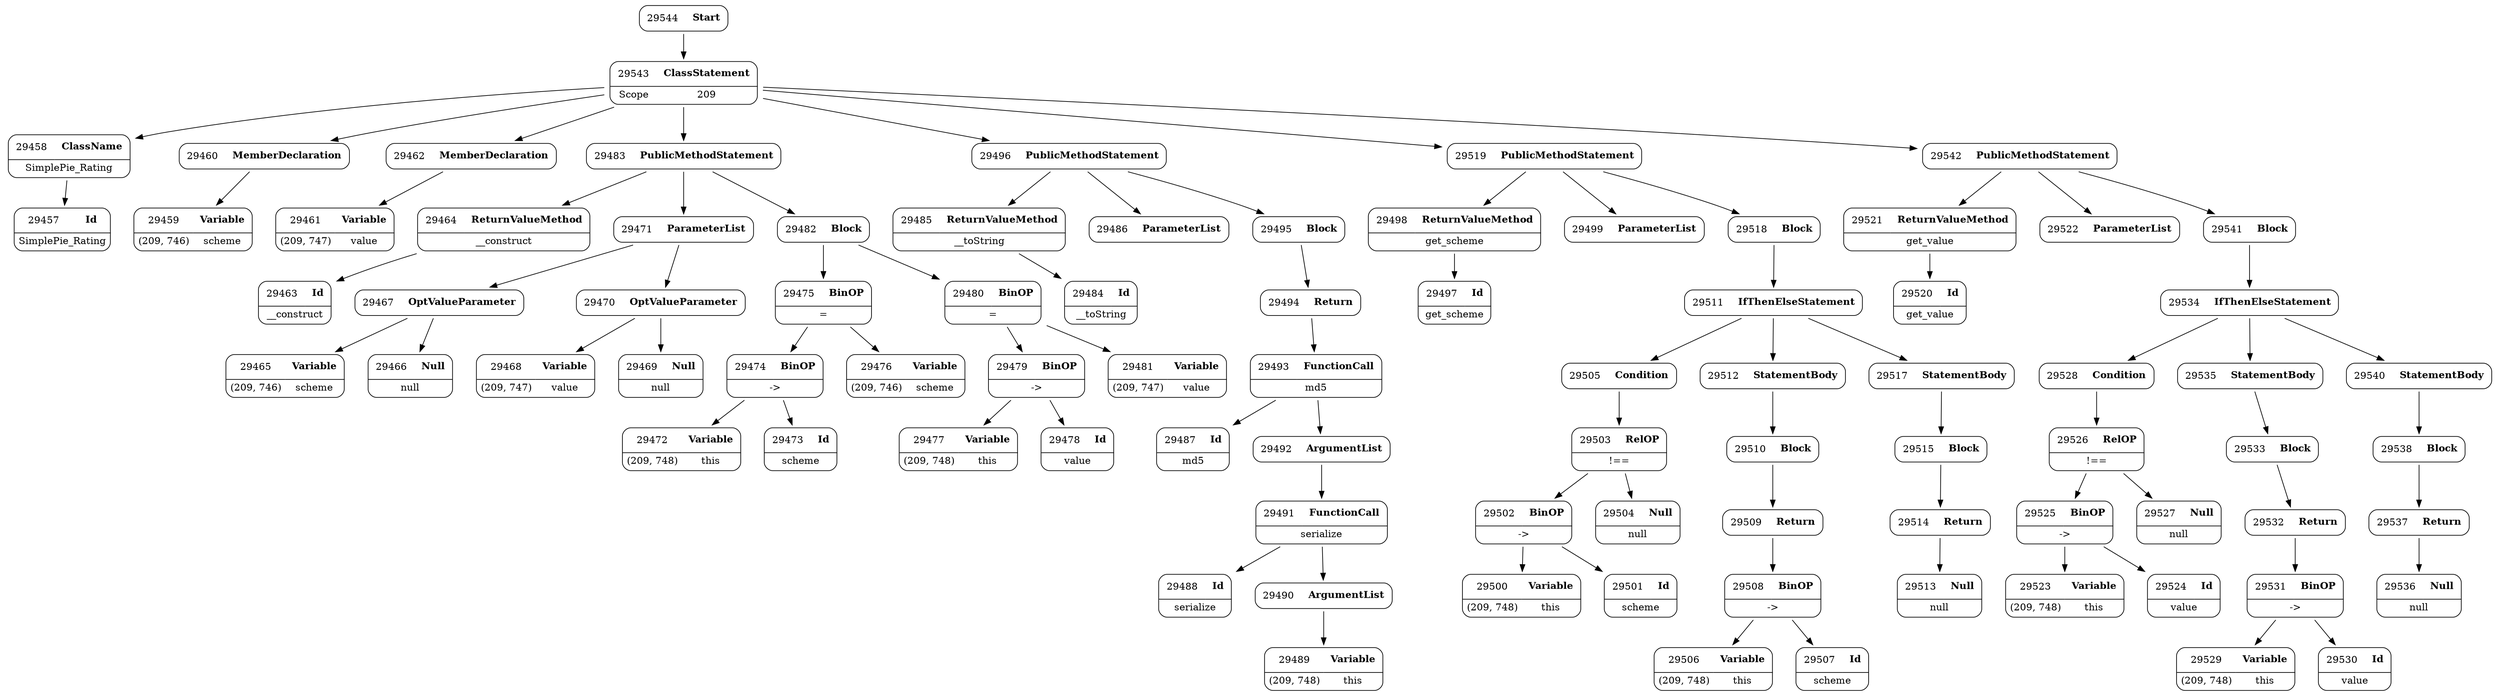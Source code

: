 digraph ast {
node [shape=none];
29457 [label=<<TABLE border='1' cellspacing='0' cellpadding='10' style='rounded' ><TR><TD border='0'>29457</TD><TD border='0'><B>Id</B></TD></TR><HR/><TR><TD border='0' cellpadding='5' colspan='2'>SimplePie_Rating</TD></TR></TABLE>>];
29458 [label=<<TABLE border='1' cellspacing='0' cellpadding='10' style='rounded' ><TR><TD border='0'>29458</TD><TD border='0'><B>ClassName</B></TD></TR><HR/><TR><TD border='0' cellpadding='5' colspan='2'>SimplePie_Rating</TD></TR></TABLE>>];
29458 -> 29457 [weight=2];
29459 [label=<<TABLE border='1' cellspacing='0' cellpadding='10' style='rounded' ><TR><TD border='0'>29459</TD><TD border='0'><B>Variable</B></TD></TR><HR/><TR><TD border='0' cellpadding='5'>(209, 746)</TD><TD border='0' cellpadding='5'>scheme</TD></TR></TABLE>>];
29460 [label=<<TABLE border='1' cellspacing='0' cellpadding='10' style='rounded' ><TR><TD border='0'>29460</TD><TD border='0'><B>MemberDeclaration</B></TD></TR></TABLE>>];
29460 -> 29459 [weight=2];
29461 [label=<<TABLE border='1' cellspacing='0' cellpadding='10' style='rounded' ><TR><TD border='0'>29461</TD><TD border='0'><B>Variable</B></TD></TR><HR/><TR><TD border='0' cellpadding='5'>(209, 747)</TD><TD border='0' cellpadding='5'>value</TD></TR></TABLE>>];
29462 [label=<<TABLE border='1' cellspacing='0' cellpadding='10' style='rounded' ><TR><TD border='0'>29462</TD><TD border='0'><B>MemberDeclaration</B></TD></TR></TABLE>>];
29462 -> 29461 [weight=2];
29463 [label=<<TABLE border='1' cellspacing='0' cellpadding='10' style='rounded' ><TR><TD border='0'>29463</TD><TD border='0'><B>Id</B></TD></TR><HR/><TR><TD border='0' cellpadding='5' colspan='2'>__construct</TD></TR></TABLE>>];
29464 [label=<<TABLE border='1' cellspacing='0' cellpadding='10' style='rounded' ><TR><TD border='0'>29464</TD><TD border='0'><B>ReturnValueMethod</B></TD></TR><HR/><TR><TD border='0' cellpadding='5' colspan='2'>__construct</TD></TR></TABLE>>];
29464 -> 29463 [weight=2];
29465 [label=<<TABLE border='1' cellspacing='0' cellpadding='10' style='rounded' ><TR><TD border='0'>29465</TD><TD border='0'><B>Variable</B></TD></TR><HR/><TR><TD border='0' cellpadding='5'>(209, 746)</TD><TD border='0' cellpadding='5'>scheme</TD></TR></TABLE>>];
29466 [label=<<TABLE border='1' cellspacing='0' cellpadding='10' style='rounded' ><TR><TD border='0'>29466</TD><TD border='0'><B>Null</B></TD></TR><HR/><TR><TD border='0' cellpadding='5' colspan='2'>null</TD></TR></TABLE>>];
29467 [label=<<TABLE border='1' cellspacing='0' cellpadding='10' style='rounded' ><TR><TD border='0'>29467</TD><TD border='0'><B>OptValueParameter</B></TD></TR></TABLE>>];
29467 -> 29465 [weight=2];
29467 -> 29466 [weight=2];
29468 [label=<<TABLE border='1' cellspacing='0' cellpadding='10' style='rounded' ><TR><TD border='0'>29468</TD><TD border='0'><B>Variable</B></TD></TR><HR/><TR><TD border='0' cellpadding='5'>(209, 747)</TD><TD border='0' cellpadding='5'>value</TD></TR></TABLE>>];
29469 [label=<<TABLE border='1' cellspacing='0' cellpadding='10' style='rounded' ><TR><TD border='0'>29469</TD><TD border='0'><B>Null</B></TD></TR><HR/><TR><TD border='0' cellpadding='5' colspan='2'>null</TD></TR></TABLE>>];
29470 [label=<<TABLE border='1' cellspacing='0' cellpadding='10' style='rounded' ><TR><TD border='0'>29470</TD><TD border='0'><B>OptValueParameter</B></TD></TR></TABLE>>];
29470 -> 29468 [weight=2];
29470 -> 29469 [weight=2];
29471 [label=<<TABLE border='1' cellspacing='0' cellpadding='10' style='rounded' ><TR><TD border='0'>29471</TD><TD border='0'><B>ParameterList</B></TD></TR></TABLE>>];
29471 -> 29467 [weight=2];
29471 -> 29470 [weight=2];
29472 [label=<<TABLE border='1' cellspacing='0' cellpadding='10' style='rounded' ><TR><TD border='0'>29472</TD><TD border='0'><B>Variable</B></TD></TR><HR/><TR><TD border='0' cellpadding='5'>(209, 748)</TD><TD border='0' cellpadding='5'>this</TD></TR></TABLE>>];
29473 [label=<<TABLE border='1' cellspacing='0' cellpadding='10' style='rounded' ><TR><TD border='0'>29473</TD><TD border='0'><B>Id</B></TD></TR><HR/><TR><TD border='0' cellpadding='5' colspan='2'>scheme</TD></TR></TABLE>>];
29474 [label=<<TABLE border='1' cellspacing='0' cellpadding='10' style='rounded' ><TR><TD border='0'>29474</TD><TD border='0'><B>BinOP</B></TD></TR><HR/><TR><TD border='0' cellpadding='5' colspan='2'>-&gt;</TD></TR></TABLE>>];
29474 -> 29472 [weight=2];
29474 -> 29473 [weight=2];
29475 [label=<<TABLE border='1' cellspacing='0' cellpadding='10' style='rounded' ><TR><TD border='0'>29475</TD><TD border='0'><B>BinOP</B></TD></TR><HR/><TR><TD border='0' cellpadding='5' colspan='2'>=</TD></TR></TABLE>>];
29475 -> 29474 [weight=2];
29475 -> 29476 [weight=2];
29476 [label=<<TABLE border='1' cellspacing='0' cellpadding='10' style='rounded' ><TR><TD border='0'>29476</TD><TD border='0'><B>Variable</B></TD></TR><HR/><TR><TD border='0' cellpadding='5'>(209, 746)</TD><TD border='0' cellpadding='5'>scheme</TD></TR></TABLE>>];
29477 [label=<<TABLE border='1' cellspacing='0' cellpadding='10' style='rounded' ><TR><TD border='0'>29477</TD><TD border='0'><B>Variable</B></TD></TR><HR/><TR><TD border='0' cellpadding='5'>(209, 748)</TD><TD border='0' cellpadding='5'>this</TD></TR></TABLE>>];
29478 [label=<<TABLE border='1' cellspacing='0' cellpadding='10' style='rounded' ><TR><TD border='0'>29478</TD><TD border='0'><B>Id</B></TD></TR><HR/><TR><TD border='0' cellpadding='5' colspan='2'>value</TD></TR></TABLE>>];
29479 [label=<<TABLE border='1' cellspacing='0' cellpadding='10' style='rounded' ><TR><TD border='0'>29479</TD><TD border='0'><B>BinOP</B></TD></TR><HR/><TR><TD border='0' cellpadding='5' colspan='2'>-&gt;</TD></TR></TABLE>>];
29479 -> 29477 [weight=2];
29479 -> 29478 [weight=2];
29480 [label=<<TABLE border='1' cellspacing='0' cellpadding='10' style='rounded' ><TR><TD border='0'>29480</TD><TD border='0'><B>BinOP</B></TD></TR><HR/><TR><TD border='0' cellpadding='5' colspan='2'>=</TD></TR></TABLE>>];
29480 -> 29479 [weight=2];
29480 -> 29481 [weight=2];
29481 [label=<<TABLE border='1' cellspacing='0' cellpadding='10' style='rounded' ><TR><TD border='0'>29481</TD><TD border='0'><B>Variable</B></TD></TR><HR/><TR><TD border='0' cellpadding='5'>(209, 747)</TD><TD border='0' cellpadding='5'>value</TD></TR></TABLE>>];
29482 [label=<<TABLE border='1' cellspacing='0' cellpadding='10' style='rounded' ><TR><TD border='0'>29482</TD><TD border='0'><B>Block</B></TD></TR></TABLE>>];
29482 -> 29475 [weight=2];
29482 -> 29480 [weight=2];
29483 [label=<<TABLE border='1' cellspacing='0' cellpadding='10' style='rounded' ><TR><TD border='0'>29483</TD><TD border='0'><B>PublicMethodStatement</B></TD></TR></TABLE>>];
29483 -> 29464 [weight=2];
29483 -> 29471 [weight=2];
29483 -> 29482 [weight=2];
29484 [label=<<TABLE border='1' cellspacing='0' cellpadding='10' style='rounded' ><TR><TD border='0'>29484</TD><TD border='0'><B>Id</B></TD></TR><HR/><TR><TD border='0' cellpadding='5' colspan='2'>__toString</TD></TR></TABLE>>];
29485 [label=<<TABLE border='1' cellspacing='0' cellpadding='10' style='rounded' ><TR><TD border='0'>29485</TD><TD border='0'><B>ReturnValueMethod</B></TD></TR><HR/><TR><TD border='0' cellpadding='5' colspan='2'>__toString</TD></TR></TABLE>>];
29485 -> 29484 [weight=2];
29486 [label=<<TABLE border='1' cellspacing='0' cellpadding='10' style='rounded' ><TR><TD border='0'>29486</TD><TD border='0'><B>ParameterList</B></TD></TR></TABLE>>];
29487 [label=<<TABLE border='1' cellspacing='0' cellpadding='10' style='rounded' ><TR><TD border='0'>29487</TD><TD border='0'><B>Id</B></TD></TR><HR/><TR><TD border='0' cellpadding='5' colspan='2'>md5</TD></TR></TABLE>>];
29488 [label=<<TABLE border='1' cellspacing='0' cellpadding='10' style='rounded' ><TR><TD border='0'>29488</TD><TD border='0'><B>Id</B></TD></TR><HR/><TR><TD border='0' cellpadding='5' colspan='2'>serialize</TD></TR></TABLE>>];
29489 [label=<<TABLE border='1' cellspacing='0' cellpadding='10' style='rounded' ><TR><TD border='0'>29489</TD><TD border='0'><B>Variable</B></TD></TR><HR/><TR><TD border='0' cellpadding='5'>(209, 748)</TD><TD border='0' cellpadding='5'>this</TD></TR></TABLE>>];
29490 [label=<<TABLE border='1' cellspacing='0' cellpadding='10' style='rounded' ><TR><TD border='0'>29490</TD><TD border='0'><B>ArgumentList</B></TD></TR></TABLE>>];
29490 -> 29489 [weight=2];
29491 [label=<<TABLE border='1' cellspacing='0' cellpadding='10' style='rounded' ><TR><TD border='0'>29491</TD><TD border='0'><B>FunctionCall</B></TD></TR><HR/><TR><TD border='0' cellpadding='5' colspan='2'>serialize</TD></TR></TABLE>>];
29491 -> 29488 [weight=2];
29491 -> 29490 [weight=2];
29492 [label=<<TABLE border='1' cellspacing='0' cellpadding='10' style='rounded' ><TR><TD border='0'>29492</TD><TD border='0'><B>ArgumentList</B></TD></TR></TABLE>>];
29492 -> 29491 [weight=2];
29493 [label=<<TABLE border='1' cellspacing='0' cellpadding='10' style='rounded' ><TR><TD border='0'>29493</TD><TD border='0'><B>FunctionCall</B></TD></TR><HR/><TR><TD border='0' cellpadding='5' colspan='2'>md5</TD></TR></TABLE>>];
29493 -> 29487 [weight=2];
29493 -> 29492 [weight=2];
29494 [label=<<TABLE border='1' cellspacing='0' cellpadding='10' style='rounded' ><TR><TD border='0'>29494</TD><TD border='0'><B>Return</B></TD></TR></TABLE>>];
29494 -> 29493 [weight=2];
29495 [label=<<TABLE border='1' cellspacing='0' cellpadding='10' style='rounded' ><TR><TD border='0'>29495</TD><TD border='0'><B>Block</B></TD></TR></TABLE>>];
29495 -> 29494 [weight=2];
29496 [label=<<TABLE border='1' cellspacing='0' cellpadding='10' style='rounded' ><TR><TD border='0'>29496</TD><TD border='0'><B>PublicMethodStatement</B></TD></TR></TABLE>>];
29496 -> 29485 [weight=2];
29496 -> 29486 [weight=2];
29496 -> 29495 [weight=2];
29497 [label=<<TABLE border='1' cellspacing='0' cellpadding='10' style='rounded' ><TR><TD border='0'>29497</TD><TD border='0'><B>Id</B></TD></TR><HR/><TR><TD border='0' cellpadding='5' colspan='2'>get_scheme</TD></TR></TABLE>>];
29498 [label=<<TABLE border='1' cellspacing='0' cellpadding='10' style='rounded' ><TR><TD border='0'>29498</TD><TD border='0'><B>ReturnValueMethod</B></TD></TR><HR/><TR><TD border='0' cellpadding='5' colspan='2'>get_scheme</TD></TR></TABLE>>];
29498 -> 29497 [weight=2];
29499 [label=<<TABLE border='1' cellspacing='0' cellpadding='10' style='rounded' ><TR><TD border='0'>29499</TD><TD border='0'><B>ParameterList</B></TD></TR></TABLE>>];
29500 [label=<<TABLE border='1' cellspacing='0' cellpadding='10' style='rounded' ><TR><TD border='0'>29500</TD><TD border='0'><B>Variable</B></TD></TR><HR/><TR><TD border='0' cellpadding='5'>(209, 748)</TD><TD border='0' cellpadding='5'>this</TD></TR></TABLE>>];
29501 [label=<<TABLE border='1' cellspacing='0' cellpadding='10' style='rounded' ><TR><TD border='0'>29501</TD><TD border='0'><B>Id</B></TD></TR><HR/><TR><TD border='0' cellpadding='5' colspan='2'>scheme</TD></TR></TABLE>>];
29502 [label=<<TABLE border='1' cellspacing='0' cellpadding='10' style='rounded' ><TR><TD border='0'>29502</TD><TD border='0'><B>BinOP</B></TD></TR><HR/><TR><TD border='0' cellpadding='5' colspan='2'>-&gt;</TD></TR></TABLE>>];
29502 -> 29500 [weight=2];
29502 -> 29501 [weight=2];
29503 [label=<<TABLE border='1' cellspacing='0' cellpadding='10' style='rounded' ><TR><TD border='0'>29503</TD><TD border='0'><B>RelOP</B></TD></TR><HR/><TR><TD border='0' cellpadding='5' colspan='2'>!==</TD></TR></TABLE>>];
29503 -> 29502 [weight=2];
29503 -> 29504 [weight=2];
29504 [label=<<TABLE border='1' cellspacing='0' cellpadding='10' style='rounded' ><TR><TD border='0'>29504</TD><TD border='0'><B>Null</B></TD></TR><HR/><TR><TD border='0' cellpadding='5' colspan='2'>null</TD></TR></TABLE>>];
29505 [label=<<TABLE border='1' cellspacing='0' cellpadding='10' style='rounded' ><TR><TD border='0'>29505</TD><TD border='0'><B>Condition</B></TD></TR></TABLE>>];
29505 -> 29503 [weight=2];
29506 [label=<<TABLE border='1' cellspacing='0' cellpadding='10' style='rounded' ><TR><TD border='0'>29506</TD><TD border='0'><B>Variable</B></TD></TR><HR/><TR><TD border='0' cellpadding='5'>(209, 748)</TD><TD border='0' cellpadding='5'>this</TD></TR></TABLE>>];
29507 [label=<<TABLE border='1' cellspacing='0' cellpadding='10' style='rounded' ><TR><TD border='0'>29507</TD><TD border='0'><B>Id</B></TD></TR><HR/><TR><TD border='0' cellpadding='5' colspan='2'>scheme</TD></TR></TABLE>>];
29508 [label=<<TABLE border='1' cellspacing='0' cellpadding='10' style='rounded' ><TR><TD border='0'>29508</TD><TD border='0'><B>BinOP</B></TD></TR><HR/><TR><TD border='0' cellpadding='5' colspan='2'>-&gt;</TD></TR></TABLE>>];
29508 -> 29506 [weight=2];
29508 -> 29507 [weight=2];
29509 [label=<<TABLE border='1' cellspacing='0' cellpadding='10' style='rounded' ><TR><TD border='0'>29509</TD><TD border='0'><B>Return</B></TD></TR></TABLE>>];
29509 -> 29508 [weight=2];
29510 [label=<<TABLE border='1' cellspacing='0' cellpadding='10' style='rounded' ><TR><TD border='0'>29510</TD><TD border='0'><B>Block</B></TD></TR></TABLE>>];
29510 -> 29509 [weight=2];
29511 [label=<<TABLE border='1' cellspacing='0' cellpadding='10' style='rounded' ><TR><TD border='0'>29511</TD><TD border='0'><B>IfThenElseStatement</B></TD></TR></TABLE>>];
29511 -> 29505 [weight=2];
29511 -> 29512 [weight=2];
29511 -> 29517 [weight=2];
29512 [label=<<TABLE border='1' cellspacing='0' cellpadding='10' style='rounded' ><TR><TD border='0'>29512</TD><TD border='0'><B>StatementBody</B></TD></TR></TABLE>>];
29512 -> 29510 [weight=2];
29513 [label=<<TABLE border='1' cellspacing='0' cellpadding='10' style='rounded' ><TR><TD border='0'>29513</TD><TD border='0'><B>Null</B></TD></TR><HR/><TR><TD border='0' cellpadding='5' colspan='2'>null</TD></TR></TABLE>>];
29514 [label=<<TABLE border='1' cellspacing='0' cellpadding='10' style='rounded' ><TR><TD border='0'>29514</TD><TD border='0'><B>Return</B></TD></TR></TABLE>>];
29514 -> 29513 [weight=2];
29515 [label=<<TABLE border='1' cellspacing='0' cellpadding='10' style='rounded' ><TR><TD border='0'>29515</TD><TD border='0'><B>Block</B></TD></TR></TABLE>>];
29515 -> 29514 [weight=2];
29517 [label=<<TABLE border='1' cellspacing='0' cellpadding='10' style='rounded' ><TR><TD border='0'>29517</TD><TD border='0'><B>StatementBody</B></TD></TR></TABLE>>];
29517 -> 29515 [weight=2];
29518 [label=<<TABLE border='1' cellspacing='0' cellpadding='10' style='rounded' ><TR><TD border='0'>29518</TD><TD border='0'><B>Block</B></TD></TR></TABLE>>];
29518 -> 29511 [weight=2];
29519 [label=<<TABLE border='1' cellspacing='0' cellpadding='10' style='rounded' ><TR><TD border='0'>29519</TD><TD border='0'><B>PublicMethodStatement</B></TD></TR></TABLE>>];
29519 -> 29498 [weight=2];
29519 -> 29499 [weight=2];
29519 -> 29518 [weight=2];
29520 [label=<<TABLE border='1' cellspacing='0' cellpadding='10' style='rounded' ><TR><TD border='0'>29520</TD><TD border='0'><B>Id</B></TD></TR><HR/><TR><TD border='0' cellpadding='5' colspan='2'>get_value</TD></TR></TABLE>>];
29521 [label=<<TABLE border='1' cellspacing='0' cellpadding='10' style='rounded' ><TR><TD border='0'>29521</TD><TD border='0'><B>ReturnValueMethod</B></TD></TR><HR/><TR><TD border='0' cellpadding='5' colspan='2'>get_value</TD></TR></TABLE>>];
29521 -> 29520 [weight=2];
29522 [label=<<TABLE border='1' cellspacing='0' cellpadding='10' style='rounded' ><TR><TD border='0'>29522</TD><TD border='0'><B>ParameterList</B></TD></TR></TABLE>>];
29523 [label=<<TABLE border='1' cellspacing='0' cellpadding='10' style='rounded' ><TR><TD border='0'>29523</TD><TD border='0'><B>Variable</B></TD></TR><HR/><TR><TD border='0' cellpadding='5'>(209, 748)</TD><TD border='0' cellpadding='5'>this</TD></TR></TABLE>>];
29524 [label=<<TABLE border='1' cellspacing='0' cellpadding='10' style='rounded' ><TR><TD border='0'>29524</TD><TD border='0'><B>Id</B></TD></TR><HR/><TR><TD border='0' cellpadding='5' colspan='2'>value</TD></TR></TABLE>>];
29525 [label=<<TABLE border='1' cellspacing='0' cellpadding='10' style='rounded' ><TR><TD border='0'>29525</TD><TD border='0'><B>BinOP</B></TD></TR><HR/><TR><TD border='0' cellpadding='5' colspan='2'>-&gt;</TD></TR></TABLE>>];
29525 -> 29523 [weight=2];
29525 -> 29524 [weight=2];
29526 [label=<<TABLE border='1' cellspacing='0' cellpadding='10' style='rounded' ><TR><TD border='0'>29526</TD><TD border='0'><B>RelOP</B></TD></TR><HR/><TR><TD border='0' cellpadding='5' colspan='2'>!==</TD></TR></TABLE>>];
29526 -> 29525 [weight=2];
29526 -> 29527 [weight=2];
29527 [label=<<TABLE border='1' cellspacing='0' cellpadding='10' style='rounded' ><TR><TD border='0'>29527</TD><TD border='0'><B>Null</B></TD></TR><HR/><TR><TD border='0' cellpadding='5' colspan='2'>null</TD></TR></TABLE>>];
29528 [label=<<TABLE border='1' cellspacing='0' cellpadding='10' style='rounded' ><TR><TD border='0'>29528</TD><TD border='0'><B>Condition</B></TD></TR></TABLE>>];
29528 -> 29526 [weight=2];
29529 [label=<<TABLE border='1' cellspacing='0' cellpadding='10' style='rounded' ><TR><TD border='0'>29529</TD><TD border='0'><B>Variable</B></TD></TR><HR/><TR><TD border='0' cellpadding='5'>(209, 748)</TD><TD border='0' cellpadding='5'>this</TD></TR></TABLE>>];
29530 [label=<<TABLE border='1' cellspacing='0' cellpadding='10' style='rounded' ><TR><TD border='0'>29530</TD><TD border='0'><B>Id</B></TD></TR><HR/><TR><TD border='0' cellpadding='5' colspan='2'>value</TD></TR></TABLE>>];
29531 [label=<<TABLE border='1' cellspacing='0' cellpadding='10' style='rounded' ><TR><TD border='0'>29531</TD><TD border='0'><B>BinOP</B></TD></TR><HR/><TR><TD border='0' cellpadding='5' colspan='2'>-&gt;</TD></TR></TABLE>>];
29531 -> 29529 [weight=2];
29531 -> 29530 [weight=2];
29532 [label=<<TABLE border='1' cellspacing='0' cellpadding='10' style='rounded' ><TR><TD border='0'>29532</TD><TD border='0'><B>Return</B></TD></TR></TABLE>>];
29532 -> 29531 [weight=2];
29533 [label=<<TABLE border='1' cellspacing='0' cellpadding='10' style='rounded' ><TR><TD border='0'>29533</TD><TD border='0'><B>Block</B></TD></TR></TABLE>>];
29533 -> 29532 [weight=2];
29534 [label=<<TABLE border='1' cellspacing='0' cellpadding='10' style='rounded' ><TR><TD border='0'>29534</TD><TD border='0'><B>IfThenElseStatement</B></TD></TR></TABLE>>];
29534 -> 29528 [weight=2];
29534 -> 29535 [weight=2];
29534 -> 29540 [weight=2];
29535 [label=<<TABLE border='1' cellspacing='0' cellpadding='10' style='rounded' ><TR><TD border='0'>29535</TD><TD border='0'><B>StatementBody</B></TD></TR></TABLE>>];
29535 -> 29533 [weight=2];
29536 [label=<<TABLE border='1' cellspacing='0' cellpadding='10' style='rounded' ><TR><TD border='0'>29536</TD><TD border='0'><B>Null</B></TD></TR><HR/><TR><TD border='0' cellpadding='5' colspan='2'>null</TD></TR></TABLE>>];
29537 [label=<<TABLE border='1' cellspacing='0' cellpadding='10' style='rounded' ><TR><TD border='0'>29537</TD><TD border='0'><B>Return</B></TD></TR></TABLE>>];
29537 -> 29536 [weight=2];
29538 [label=<<TABLE border='1' cellspacing='0' cellpadding='10' style='rounded' ><TR><TD border='0'>29538</TD><TD border='0'><B>Block</B></TD></TR></TABLE>>];
29538 -> 29537 [weight=2];
29540 [label=<<TABLE border='1' cellspacing='0' cellpadding='10' style='rounded' ><TR><TD border='0'>29540</TD><TD border='0'><B>StatementBody</B></TD></TR></TABLE>>];
29540 -> 29538 [weight=2];
29541 [label=<<TABLE border='1' cellspacing='0' cellpadding='10' style='rounded' ><TR><TD border='0'>29541</TD><TD border='0'><B>Block</B></TD></TR></TABLE>>];
29541 -> 29534 [weight=2];
29542 [label=<<TABLE border='1' cellspacing='0' cellpadding='10' style='rounded' ><TR><TD border='0'>29542</TD><TD border='0'><B>PublicMethodStatement</B></TD></TR></TABLE>>];
29542 -> 29521 [weight=2];
29542 -> 29522 [weight=2];
29542 -> 29541 [weight=2];
29543 [label=<<TABLE border='1' cellspacing='0' cellpadding='10' style='rounded' ><TR><TD border='0'>29543</TD><TD border='0'><B>ClassStatement</B></TD></TR><HR/><TR><TD border='0' cellpadding='5'>Scope</TD><TD border='0' cellpadding='5'>209</TD></TR></TABLE>>];
29543 -> 29458 [weight=2];
29543 -> 29460 [weight=2];
29543 -> 29462 [weight=2];
29543 -> 29483 [weight=2];
29543 -> 29496 [weight=2];
29543 -> 29519 [weight=2];
29543 -> 29542 [weight=2];
29544 [label=<<TABLE border='1' cellspacing='0' cellpadding='10' style='rounded' ><TR><TD border='0'>29544</TD><TD border='0'><B>Start</B></TD></TR></TABLE>>];
29544 -> 29543 [weight=2];
}
